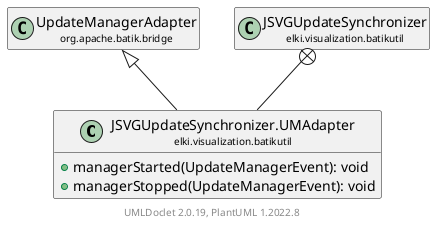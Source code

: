 @startuml
    remove .*\.(Instance|Par|Parameterizer|Factory)$
    set namespaceSeparator none
    hide empty fields
    hide empty methods

    class "<size:14>JSVGUpdateSynchronizer.UMAdapter\n<size:10>elki.visualization.batikutil" as elki.visualization.batikutil.JSVGUpdateSynchronizer.UMAdapter [[JSVGUpdateSynchronizer.UMAdapter.html]] {
        +managerStarted(UpdateManagerEvent): void
        +managerStopped(UpdateManagerEvent): void
    }

    class "<size:14>UpdateManagerAdapter\n<size:10>org.apache.batik.bridge" as org.apache.batik.bridge.UpdateManagerAdapter
    class "<size:14>JSVGUpdateSynchronizer\n<size:10>elki.visualization.batikutil" as elki.visualization.batikutil.JSVGUpdateSynchronizer [[JSVGUpdateSynchronizer.html]]

    org.apache.batik.bridge.UpdateManagerAdapter <|-- elki.visualization.batikutil.JSVGUpdateSynchronizer.UMAdapter
    elki.visualization.batikutil.JSVGUpdateSynchronizer +-- elki.visualization.batikutil.JSVGUpdateSynchronizer.UMAdapter

    center footer UMLDoclet 2.0.19, PlantUML 1.2022.8
@enduml
